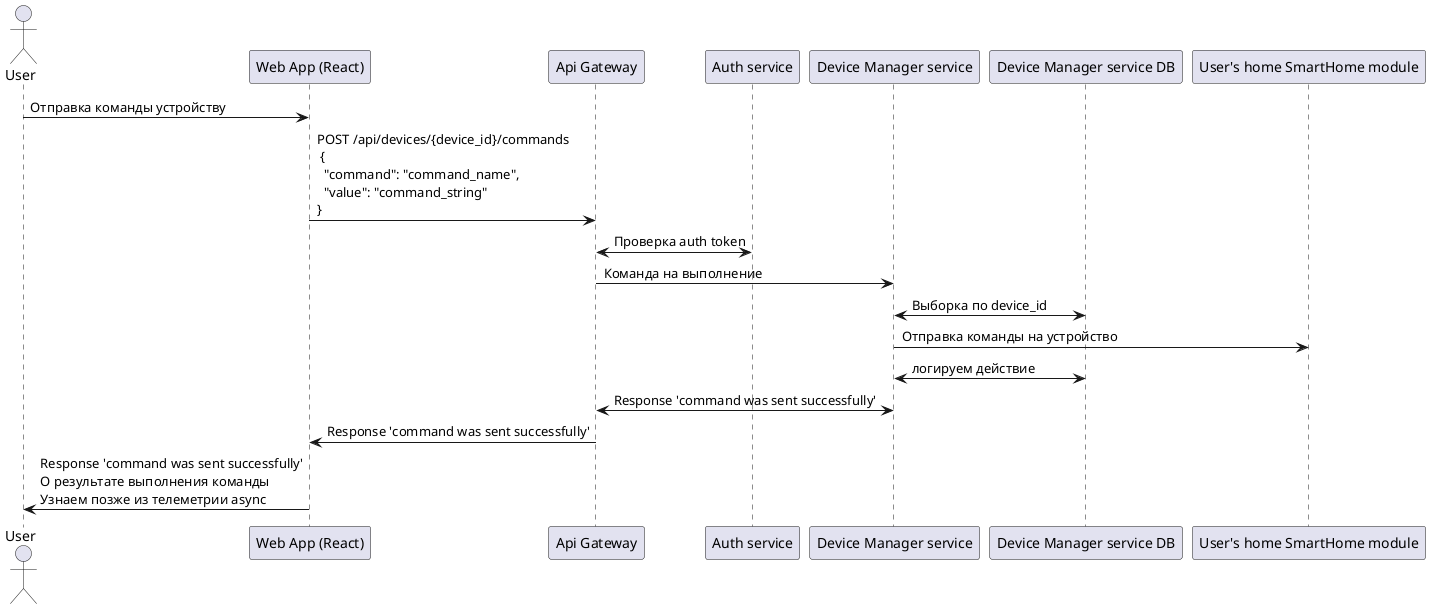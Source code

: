 ```plantuml
@startuml
actor User
participant "Web App (React)" as WebApp
participant "Api Gateway" as ApiGateway
participant "Auth service" as Auth
participant "Device Manager service" as DM
participant "Device Manager service DB" as DmDb
participant "User's home SmartHome module" as ShModule

User -> WebApp: Отправка команды устройству
WebApp -> ApiGateway: POST /api/devices/{device_id}/commands \n {\n  "command": "command_name",\n  "value": "command_string"\n}
ApiGateway <-> Auth: Проверка auth token
ApiGateway -> DM: Команда на выполнение
DM <-> DmDb: Выборка по device_id
DM -> ShModule: Отправка команды на устройство
DM <-> DmDb: логируем действие
DM <-> ApiGateway: Response 'command was sent successfully'
ApiGateway -> WebApp: Response 'command was sent successfully'
WebApp -> User: Response 'command was sent successfully'\nО результате выполнения команды\nУзнаем позже из телеметрии async

@enduml